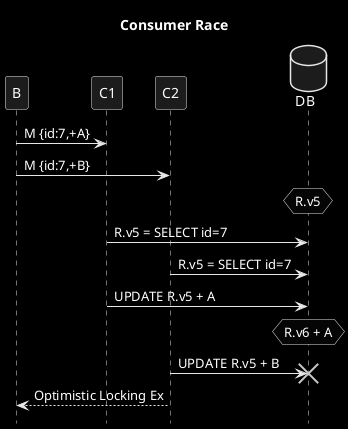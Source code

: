 @startuml
title Consumer Race
hide footbox
skinparam monochrome reverse
database DB order 9

B->C1: M {id:7,+A}
B->C2: M {id:7,+B}
hnote over DB: R.v5
C1->DB: R.v5 = SELECT id=7
C2->DB: R.v5 = SELECT id=7
C1->DB: UPDATE R.v5 + A
hnote over DB: R.v6 + A
C2->DB!!: UPDATE R.v5 + B
B<--C2: Optimistic Locking Ex
@enduml
